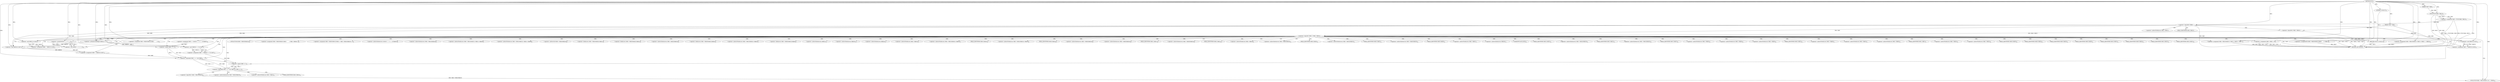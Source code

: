 digraph "FUN1" {  
"8" [label = <(METHOD,FUN1)<SUB>1</SUB>> ]
"185" [label = <(METHOD_RETURN,int)<SUB>1</SUB>> ]
"9" [label = <(PARAM,VAR1* VAR2)<SUB>1</SUB>> ]
"10" [label = <(PARAM,VAR3* VAR4)<SUB>1</SUB>> ]
"19" [label = <(&lt;operator&gt;.assignment,VAR5 = FUN2(VAR4, VAR12))<SUB>6</SUB>> ]
"40" [label = <(&lt;operator&gt;.assignment,VAR8 =  VAR5[1] &amp; 0x3f)<SUB>12</SUB>> ]
"47" [label = <(&lt;operator&gt;.assignment,VAR6  = (VAR5[4] &gt;&gt; 3) &amp; 0x07)<SUB>13</SUB>> ]
"56" [label = <(&lt;operator&gt;.assignment,VAR7 = (VAR5[3] &amp; 0x1f))<SUB>14</SUB>> ]
"63" [label = <(&lt;operator&gt;.assignment,VAR9 =  VAR5[4] &amp; 0x07)<SUB>15</SUB>> ]
"70" [label = <(&lt;operator&gt;.assignment,VAR11 = ((int[4]){  1,  0,  2,  4})[VAR7])<SUB>30</SUB>> ]
"101" [label = <(FUN3,FUN3(VAR2-&gt;VAR14[VAR10], 64, 1, 30000))<SUB>34</SUB>> ]
"110" [label = <(&lt;operator&gt;.assignment,VAR2-&gt;VAR14[VAR10]-&gt;VAR15-&gt;VAR16 = VAR17)<SUB>35</SUB>> ]
"121" [label = <(&lt;operator&gt;.assignment,VAR2-&gt;VAR14[VAR10]-&gt;VAR15-&gt;VAR18   = VAR19)<SUB>36</SUB>> ]
"132" [label = <(FUN4,FUN4(&amp;VAR2-&gt;VAR20[VAR10]))<SUB>38</SUB>> ]
"139" [label = <(&lt;operator&gt;.assignment,VAR2-&gt;VAR20[VAR10].VAR21         = 0)<SUB>39</SUB>> ]
"148" [label = <(&lt;operator&gt;.assignment,VAR2-&gt;VAR20[VAR10].VAR22         = VAR2-&gt;VAR23[...)<SUB>40</SUB>> ]
"161" [label = <(&lt;operator&gt;.assignment,VAR2-&gt;VAR20[VAR10].VAR24 = VAR2-&gt;VAR14[VAR10]-&gt;...)<SUB>41</SUB>> ]
"176" [label = <(&lt;operators&gt;.assignmentOr,VAR2-&gt;VAR20[VAR10].VAR26       |= VAR27)<SUB>42</SUB>> ]
"25" [label = <(&lt;operator&gt;.logicalOr,!VAR5 || !VAR2-&gt;VAR13)<SUB>7</SUB>> ]
"82" [label = <(&lt;operator&gt;.logicalAnd,VAR11 == 1 &amp;&amp; VAR9 &amp;&amp; VAR6 == 2)<SUB>31</SUB>> ]
"21" [label = <(FUN2,FUN2(VAR4, VAR12))<SUB>6</SUB>> ]
"33" [label = <(&lt;operator&gt;.assignment,VAR2-&gt;VAR11 = 0)<SUB>8</SUB>> ]
"38" [label = <(RETURN,return 0;,return 0;)<SUB>9</SUB>> ]
"42" [label = <(&lt;operator&gt;.and,VAR5[1] &amp; 0x3f)<SUB>12</SUB>> ]
"49" [label = <(&lt;operator&gt;.and,(VAR5[4] &gt;&gt; 3) &amp; 0x07)<SUB>13</SUB>> ]
"58" [label = <(&lt;operator&gt;.and,VAR5[3] &amp; 0x1f)<SUB>14</SUB>> ]
"65" [label = <(&lt;operator&gt;.and,VAR5[4] &amp; 0x07)<SUB>15</SUB>> ]
"26" [label = <(&lt;operator&gt;.logicalNot,!VAR5)<SUB>7</SUB>> ]
"28" [label = <(&lt;operator&gt;.logicalNot,!VAR2-&gt;VAR13)<SUB>7</SUB>> ]
"39" [label = <(LITERAL,0,return 0;)<SUB>9</SUB>> ]
"50" [label = <(&lt;operator&gt;.arithmeticShiftRight,VAR5[4] &gt;&gt; 3)<SUB>13</SUB>> ]
"73" [label = <(&lt;operator&gt;.cast,(int[4]){  1,  0,  2,  4})<SUB>30</SUB>> ]
"83" [label = <(&lt;operator&gt;.logicalAnd,VAR11 == 1 &amp;&amp; VAR9)<SUB>31</SUB>> ]
"88" [label = <(&lt;operator&gt;.equals,VAR6 == 2)<SUB>31</SUB>> ]
"93" [label = <(&lt;operator&gt;.logicalNot,!VAR2-&gt;VAR14[VAR10])<SUB>32</SUB>> ]
"75" [label = <(&lt;operator&gt;.arrayInitializer,{  1,  0,  2,  4})<SUB>30</SUB>> ]
"84" [label = <(&lt;operator&gt;.equals,VAR11 == 1)<SUB>31</SUB>> ]
"72" [label = <(&lt;operator&gt;.indirectIndexAccess,((int[4]){  1,  0,  2,  4})[VAR7])<SUB>30</SUB>> ]
"102" [label = <(&lt;operator&gt;.indirectIndexAccess,VAR2-&gt;VAR14[VAR10])<SUB>34</SUB>> ]
"111" [label = <(&lt;operator&gt;.indirectFieldAccess,VAR2-&gt;VAR14[VAR10]-&gt;VAR15-&gt;VAR16)<SUB>35</SUB>> ]
"122" [label = <(&lt;operator&gt;.indirectFieldAccess,VAR2-&gt;VAR14[VAR10]-&gt;VAR15-&gt;VAR18)<SUB>36</SUB>> ]
"133" [label = <(&lt;operator&gt;.addressOf,&amp;VAR2-&gt;VAR20[VAR10])<SUB>38</SUB>> ]
"140" [label = <(&lt;operator&gt;.fieldAccess,VAR2-&gt;VAR20[VAR10].VAR21)<SUB>39</SUB>> ]
"149" [label = <(&lt;operator&gt;.fieldAccess,VAR2-&gt;VAR20[VAR10].VAR22)<SUB>40</SUB>> ]
"156" [label = <(&lt;operator&gt;.indirectIndexAccess,VAR2-&gt;VAR23[VAR10])<SUB>40</SUB>> ]
"162" [label = <(&lt;operator&gt;.fieldAccess,VAR2-&gt;VAR20[VAR10].VAR24)<SUB>41</SUB>> ]
"169" [label = <(&lt;operator&gt;.indirectFieldAccess,VAR2-&gt;VAR14[VAR10]-&gt;VAR25)<SUB>41</SUB>> ]
"177" [label = <(&lt;operator&gt;.fieldAccess,VAR2-&gt;VAR20[VAR10].VAR26)<SUB>42</SUB>> ]
"43" [label = <(&lt;operator&gt;.indirectIndexAccess,VAR5[1])<SUB>12</SUB>> ]
"59" [label = <(&lt;operator&gt;.indirectIndexAccess,VAR5[3])<SUB>14</SUB>> ]
"66" [label = <(&lt;operator&gt;.indirectIndexAccess,VAR5[4])<SUB>15</SUB>> ]
"103" [label = <(&lt;operator&gt;.indirectFieldAccess,VAR2-&gt;VAR14)<SUB>34</SUB>> ]
"112" [label = <(&lt;operator&gt;.indirectFieldAccess,VAR2-&gt;VAR14[VAR10]-&gt;VAR15)<SUB>35</SUB>> ]
"119" [label = <(FIELD_IDENTIFIER,VAR16,VAR16)<SUB>35</SUB>> ]
"123" [label = <(&lt;operator&gt;.indirectFieldAccess,VAR2-&gt;VAR14[VAR10]-&gt;VAR15)<SUB>36</SUB>> ]
"130" [label = <(FIELD_IDENTIFIER,VAR18,VAR18)<SUB>36</SUB>> ]
"134" [label = <(&lt;operator&gt;.indirectIndexAccess,VAR2-&gt;VAR20[VAR10])<SUB>38</SUB>> ]
"141" [label = <(&lt;operator&gt;.indirectIndexAccess,VAR2-&gt;VAR20[VAR10])<SUB>39</SUB>> ]
"146" [label = <(FIELD_IDENTIFIER,VAR21,VAR21)<SUB>39</SUB>> ]
"150" [label = <(&lt;operator&gt;.indirectIndexAccess,VAR2-&gt;VAR20[VAR10])<SUB>40</SUB>> ]
"155" [label = <(FIELD_IDENTIFIER,VAR22,VAR22)<SUB>40</SUB>> ]
"157" [label = <(&lt;operator&gt;.indirectFieldAccess,VAR2-&gt;VAR23)<SUB>40</SUB>> ]
"163" [label = <(&lt;operator&gt;.indirectIndexAccess,VAR2-&gt;VAR20[VAR10])<SUB>41</SUB>> ]
"168" [label = <(FIELD_IDENTIFIER,VAR24,VAR24)<SUB>41</SUB>> ]
"170" [label = <(&lt;operator&gt;.indirectIndexAccess,VAR2-&gt;VAR14[VAR10])<SUB>41</SUB>> ]
"175" [label = <(FIELD_IDENTIFIER,VAR25,VAR25)<SUB>41</SUB>> ]
"178" [label = <(&lt;operator&gt;.indirectIndexAccess,VAR2-&gt;VAR20[VAR10])<SUB>42</SUB>> ]
"183" [label = <(FIELD_IDENTIFIER,VAR26,VAR26)<SUB>42</SUB>> ]
"29" [label = <(&lt;operator&gt;.indirectFieldAccess,VAR2-&gt;VAR13)<SUB>7</SUB>> ]
"34" [label = <(&lt;operator&gt;.indirectFieldAccess,VAR2-&gt;VAR11)<SUB>8</SUB>> ]
"51" [label = <(&lt;operator&gt;.indirectIndexAccess,VAR5[4])<SUB>13</SUB>> ]
"74" [label = <(UNKNOWN,int[4],int[4])<SUB>30</SUB>> ]
"105" [label = <(FIELD_IDENTIFIER,VAR14,VAR14)<SUB>34</SUB>> ]
"113" [label = <(&lt;operator&gt;.indirectIndexAccess,VAR2-&gt;VAR14[VAR10])<SUB>35</SUB>> ]
"118" [label = <(FIELD_IDENTIFIER,VAR15,VAR15)<SUB>35</SUB>> ]
"124" [label = <(&lt;operator&gt;.indirectIndexAccess,VAR2-&gt;VAR14[VAR10])<SUB>36</SUB>> ]
"129" [label = <(FIELD_IDENTIFIER,VAR15,VAR15)<SUB>36</SUB>> ]
"135" [label = <(&lt;operator&gt;.indirectFieldAccess,VAR2-&gt;VAR20)<SUB>38</SUB>> ]
"142" [label = <(&lt;operator&gt;.indirectFieldAccess,VAR2-&gt;VAR20)<SUB>39</SUB>> ]
"151" [label = <(&lt;operator&gt;.indirectFieldAccess,VAR2-&gt;VAR20)<SUB>40</SUB>> ]
"159" [label = <(FIELD_IDENTIFIER,VAR23,VAR23)<SUB>40</SUB>> ]
"164" [label = <(&lt;operator&gt;.indirectFieldAccess,VAR2-&gt;VAR20)<SUB>41</SUB>> ]
"171" [label = <(&lt;operator&gt;.indirectFieldAccess,VAR2-&gt;VAR14)<SUB>41</SUB>> ]
"179" [label = <(&lt;operator&gt;.indirectFieldAccess,VAR2-&gt;VAR20)<SUB>42</SUB>> ]
"31" [label = <(FIELD_IDENTIFIER,VAR13,VAR13)<SUB>7</SUB>> ]
"36" [label = <(FIELD_IDENTIFIER,VAR11,VAR11)<SUB>8</SUB>> ]
"94" [label = <(&lt;operator&gt;.indirectIndexAccess,VAR2-&gt;VAR14[VAR10])<SUB>32</SUB>> ]
"114" [label = <(&lt;operator&gt;.indirectFieldAccess,VAR2-&gt;VAR14)<SUB>35</SUB>> ]
"125" [label = <(&lt;operator&gt;.indirectFieldAccess,VAR2-&gt;VAR14)<SUB>36</SUB>> ]
"137" [label = <(FIELD_IDENTIFIER,VAR20,VAR20)<SUB>38</SUB>> ]
"144" [label = <(FIELD_IDENTIFIER,VAR20,VAR20)<SUB>39</SUB>> ]
"153" [label = <(FIELD_IDENTIFIER,VAR20,VAR20)<SUB>40</SUB>> ]
"166" [label = <(FIELD_IDENTIFIER,VAR20,VAR20)<SUB>41</SUB>> ]
"173" [label = <(FIELD_IDENTIFIER,VAR14,VAR14)<SUB>41</SUB>> ]
"181" [label = <(FIELD_IDENTIFIER,VAR20,VAR20)<SUB>42</SUB>> ]
"95" [label = <(&lt;operator&gt;.indirectFieldAccess,VAR2-&gt;VAR14)<SUB>32</SUB>> ]
"116" [label = <(FIELD_IDENTIFIER,VAR14,VAR14)<SUB>35</SUB>> ]
"127" [label = <(FIELD_IDENTIFIER,VAR14,VAR14)<SUB>36</SUB>> ]
"97" [label = <(FIELD_IDENTIFIER,VAR14,VAR14)<SUB>32</SUB>> ]
  "38" -> "185"  [ label = "DDG: &lt;RET&gt;"] 
  "9" -> "185"  [ label = "DDG: VAR2"] 
  "21" -> "185"  [ label = "DDG: VAR4"] 
  "19" -> "185"  [ label = "DDG: FUN2(VAR4, VAR12)"] 
  "19" -> "185"  [ label = "DDG: VAR5 = FUN2(VAR4, VAR12)"] 
  "26" -> "185"  [ label = "DDG: VAR5"] 
  "25" -> "185"  [ label = "DDG: !VAR5"] 
  "28" -> "185"  [ label = "DDG: VAR2-&gt;VAR13"] 
  "25" -> "185"  [ label = "DDG: !VAR2-&gt;VAR13"] 
  "25" -> "185"  [ label = "DDG: !VAR5 || !VAR2-&gt;VAR13"] 
  "33" -> "185"  [ label = "DDG: VAR2-&gt;VAR11"] 
  "33" -> "185"  [ label = "DDG: VAR2-&gt;VAR11 = 0"] 
  "121" -> "185"  [ label = "DDG: VAR19"] 
  "21" -> "185"  [ label = "DDG: VAR12"] 
  "110" -> "185"  [ label = "DDG: VAR17"] 
  "176" -> "185"  [ label = "DDG: VAR27"] 
  "8" -> "9"  [ label = "DDG: "] 
  "8" -> "10"  [ label = "DDG: "] 
  "21" -> "19"  [ label = "DDG: VAR4"] 
  "21" -> "19"  [ label = "DDG: VAR12"] 
  "42" -> "40"  [ label = "DDG: VAR5[1]"] 
  "42" -> "40"  [ label = "DDG: 0x3f"] 
  "49" -> "47"  [ label = "DDG: VAR5[4] &gt;&gt; 3"] 
  "49" -> "47"  [ label = "DDG: 0x07"] 
  "58" -> "56"  [ label = "DDG: VAR5[3]"] 
  "58" -> "56"  [ label = "DDG: 0x1f"] 
  "65" -> "63"  [ label = "DDG: VAR5[4]"] 
  "65" -> "63"  [ label = "DDG: 0x07"] 
  "8" -> "110"  [ label = "DDG: "] 
  "8" -> "121"  [ label = "DDG: "] 
  "8" -> "139"  [ label = "DDG: "] 
  "8" -> "176"  [ label = "DDG: "] 
  "93" -> "101"  [ label = "DDG: VAR2-&gt;VAR14[VAR10]"] 
  "8" -> "101"  [ label = "DDG: "] 
  "10" -> "21"  [ label = "DDG: VAR4"] 
  "8" -> "21"  [ label = "DDG: "] 
  "26" -> "25"  [ label = "DDG: VAR5"] 
  "28" -> "25"  [ label = "DDG: VAR2-&gt;VAR13"] 
  "8" -> "33"  [ label = "DDG: "] 
  "39" -> "38"  [ label = "DDG: 0"] 
  "8" -> "38"  [ label = "DDG: "] 
  "26" -> "42"  [ label = "DDG: VAR5"] 
  "8" -> "42"  [ label = "DDG: "] 
  "50" -> "49"  [ label = "DDG: VAR5[4]"] 
  "50" -> "49"  [ label = "DDG: 3"] 
  "8" -> "49"  [ label = "DDG: "] 
  "26" -> "58"  [ label = "DDG: VAR5"] 
  "8" -> "58"  [ label = "DDG: "] 
  "26" -> "65"  [ label = "DDG: VAR5"] 
  "50" -> "65"  [ label = "DDG: VAR5[4]"] 
  "8" -> "65"  [ label = "DDG: "] 
  "83" -> "82"  [ label = "DDG: VAR11 == 1"] 
  "83" -> "82"  [ label = "DDG: VAR9"] 
  "88" -> "82"  [ label = "DDG: VAR6"] 
  "88" -> "82"  [ label = "DDG: 2"] 
  "19" -> "26"  [ label = "DDG: VAR5"] 
  "8" -> "26"  [ label = "DDG: "] 
  "9" -> "28"  [ label = "DDG: VAR2"] 
  "8" -> "39"  [ label = "DDG: "] 
  "26" -> "50"  [ label = "DDG: VAR5"] 
  "8" -> "50"  [ label = "DDG: "] 
  "75" -> "73"  [ label = "DDG: 1"] 
  "75" -> "73"  [ label = "DDG: 0"] 
  "75" -> "73"  [ label = "DDG: 2"] 
  "75" -> "73"  [ label = "DDG: 4"] 
  "84" -> "83"  [ label = "DDG: VAR11"] 
  "84" -> "83"  [ label = "DDG: 1"] 
  "63" -> "83"  [ label = "DDG: VAR9"] 
  "8" -> "83"  [ label = "DDG: "] 
  "47" -> "88"  [ label = "DDG: VAR6"] 
  "8" -> "88"  [ label = "DDG: "] 
  "8" -> "75"  [ label = "DDG: "] 
  "70" -> "84"  [ label = "DDG: VAR11"] 
  "8" -> "84"  [ label = "DDG: "] 
  "25" -> "34"  [ label = "CDG: "] 
  "25" -> "73"  [ label = "CDG: "] 
  "25" -> "42"  [ label = "CDG: "] 
  "25" -> "51"  [ label = "CDG: "] 
  "25" -> "113"  [ label = "CDG: "] 
  "25" -> "75"  [ label = "CDG: "] 
  "25" -> "146"  [ label = "CDG: "] 
  "25" -> "169"  [ label = "CDG: "] 
  "25" -> "161"  [ label = "CDG: "] 
  "25" -> "84"  [ label = "CDG: "] 
  "25" -> "163"  [ label = "CDG: "] 
  "25" -> "102"  [ label = "CDG: "] 
  "25" -> "114"  [ label = "CDG: "] 
  "25" -> "38"  [ label = "CDG: "] 
  "25" -> "179"  [ label = "CDG: "] 
  "25" -> "178"  [ label = "CDG: "] 
  "25" -> "149"  [ label = "CDG: "] 
  "25" -> "103"  [ label = "CDG: "] 
  "25" -> "56"  [ label = "CDG: "] 
  "25" -> "132"  [ label = "CDG: "] 
  "25" -> "150"  [ label = "CDG: "] 
  "25" -> "151"  [ label = "CDG: "] 
  "25" -> "74"  [ label = "CDG: "] 
  "25" -> "119"  [ label = "CDG: "] 
  "25" -> "121"  [ label = "CDG: "] 
  "25" -> "162"  [ label = "CDG: "] 
  "25" -> "153"  [ label = "CDG: "] 
  "25" -> "168"  [ label = "CDG: "] 
  "25" -> "40"  [ label = "CDG: "] 
  "25" -> "170"  [ label = "CDG: "] 
  "25" -> "50"  [ label = "CDG: "] 
  "25" -> "59"  [ label = "CDG: "] 
  "25" -> "144"  [ label = "CDG: "] 
  "25" -> "112"  [ label = "CDG: "] 
  "25" -> "129"  [ label = "CDG: "] 
  "25" -> "134"  [ label = "CDG: "] 
  "25" -> "181"  [ label = "CDG: "] 
  "25" -> "101"  [ label = "CDG: "] 
  "25" -> "148"  [ label = "CDG: "] 
  "25" -> "173"  [ label = "CDG: "] 
  "25" -> "137"  [ label = "CDG: "] 
  "25" -> "43"  [ label = "CDG: "] 
  "25" -> "58"  [ label = "CDG: "] 
  "25" -> "33"  [ label = "CDG: "] 
  "25" -> "36"  [ label = "CDG: "] 
  "25" -> "130"  [ label = "CDG: "] 
  "25" -> "118"  [ label = "CDG: "] 
  "25" -> "70"  [ label = "CDG: "] 
  "25" -> "164"  [ label = "CDG: "] 
  "25" -> "127"  [ label = "CDG: "] 
  "25" -> "155"  [ label = "CDG: "] 
  "25" -> "139"  [ label = "CDG: "] 
  "25" -> "111"  [ label = "CDG: "] 
  "25" -> "171"  [ label = "CDG: "] 
  "25" -> "47"  [ label = "CDG: "] 
  "25" -> "141"  [ label = "CDG: "] 
  "25" -> "49"  [ label = "CDG: "] 
  "25" -> "183"  [ label = "CDG: "] 
  "25" -> "66"  [ label = "CDG: "] 
  "25" -> "116"  [ label = "CDG: "] 
  "25" -> "122"  [ label = "CDG: "] 
  "25" -> "166"  [ label = "CDG: "] 
  "25" -> "72"  [ label = "CDG: "] 
  "25" -> "142"  [ label = "CDG: "] 
  "25" -> "123"  [ label = "CDG: "] 
  "25" -> "65"  [ label = "CDG: "] 
  "25" -> "157"  [ label = "CDG: "] 
  "25" -> "159"  [ label = "CDG: "] 
  "25" -> "176"  [ label = "CDG: "] 
  "25" -> "82"  [ label = "CDG: "] 
  "25" -> "140"  [ label = "CDG: "] 
  "25" -> "83"  [ label = "CDG: "] 
  "25" -> "105"  [ label = "CDG: "] 
  "25" -> "177"  [ label = "CDG: "] 
  "25" -> "135"  [ label = "CDG: "] 
  "25" -> "110"  [ label = "CDG: "] 
  "25" -> "63"  [ label = "CDG: "] 
  "25" -> "175"  [ label = "CDG: "] 
  "25" -> "156"  [ label = "CDG: "] 
  "25" -> "124"  [ label = "CDG: "] 
  "25" -> "125"  [ label = "CDG: "] 
  "25" -> "133"  [ label = "CDG: "] 
  "82" -> "94"  [ label = "CDG: "] 
  "82" -> "95"  [ label = "CDG: "] 
  "82" -> "97"  [ label = "CDG: "] 
  "82" -> "93"  [ label = "CDG: "] 
  "26" -> "28"  [ label = "CDG: "] 
  "26" -> "29"  [ label = "CDG: "] 
  "26" -> "31"  [ label = "CDG: "] 
  "83" -> "88"  [ label = "CDG: "] 
}
